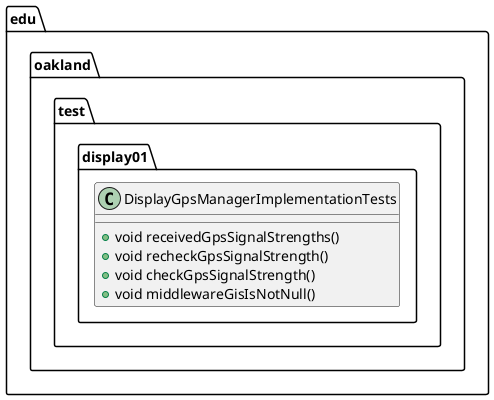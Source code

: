 @startuml DisplayGpsManagerImplementationTests

package edu.oakland.test.display01 {
    class DisplayGpsManagerImplementationTests {
        + void receivedGpsSignalStrengths()
        + void recheckGpsSignalStrength()
        + void checkGpsSignalStrength()
        + void middlewareGisIsNotNull()
    }
}

@enduml

